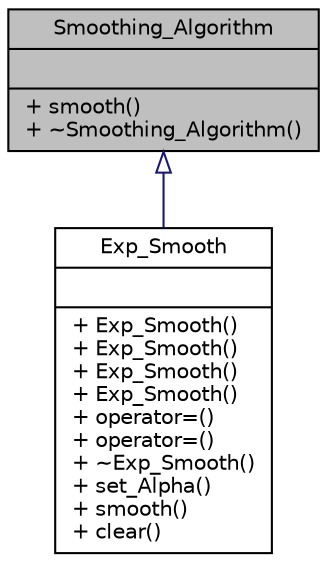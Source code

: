 digraph "Smoothing_Algorithm"
{
 // INTERACTIVE_SVG=YES
 // LATEX_PDF_SIZE
  edge [fontname="Helvetica",fontsize="10",labelfontname="Helvetica",labelfontsize="10"];
  node [fontname="Helvetica",fontsize="10",shape=record];
  Node0 [label="{Smoothing_Algorithm\n||+ smooth()\l+ ~Smoothing_Algorithm()\l}",height=0.2,width=0.4,color="black", fillcolor="grey75", style="filled", fontcolor="black",tooltip=" "];
  Node0 -> Node1 [dir="back",color="midnightblue",fontsize="10",style="solid",arrowtail="onormal",fontname="Helvetica"];
  Node1 [label="{Exp_Smooth\n||+ Exp_Smooth()\l+ Exp_Smooth()\l+ Exp_Smooth()\l+ Exp_Smooth()\l+ operator=()\l+ operator=()\l+ ~Exp_Smooth()\l+ set_Alpha()\l+ smooth()\l+ clear()\l}",height=0.2,width=0.4,color="black", fillcolor="white", style="filled",URL="$class_exp___smooth.html",tooltip=" "];
}
